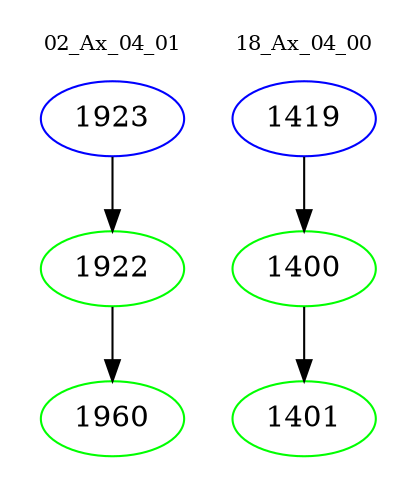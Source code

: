 digraph{
subgraph cluster_0 {
color = white
label = "02_Ax_04_01";
fontsize=10;
T0_1923 [label="1923", color="blue"]
T0_1923 -> T0_1922 [color="black"]
T0_1922 [label="1922", color="green"]
T0_1922 -> T0_1960 [color="black"]
T0_1960 [label="1960", color="green"]
}
subgraph cluster_1 {
color = white
label = "18_Ax_04_00";
fontsize=10;
T1_1419 [label="1419", color="blue"]
T1_1419 -> T1_1400 [color="black"]
T1_1400 [label="1400", color="green"]
T1_1400 -> T1_1401 [color="black"]
T1_1401 [label="1401", color="green"]
}
}
